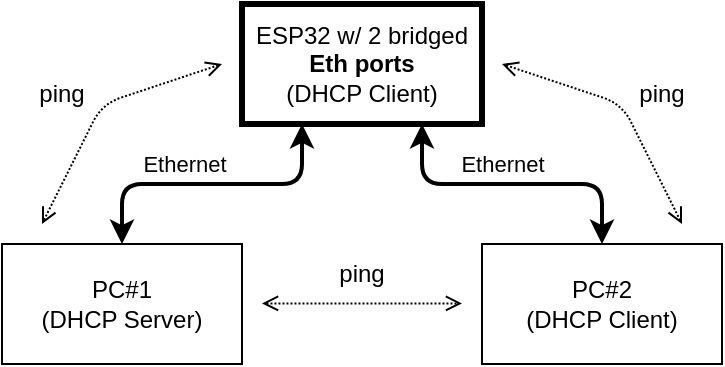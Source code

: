 <mxfile>
    <diagram id="qvqIMWZhLYQI7_66ceEl" name="Page-1">
        <mxGraphModel dx="866" dy="367" grid="1" gridSize="10" guides="1" tooltips="1" connect="1" arrows="1" fold="1" page="1" pageScale="1" pageWidth="850" pageHeight="1100" background="none" math="0" shadow="0">
            <root>
                <mxCell id="0"/>
                <mxCell id="1" parent="0"/>
                <mxCell id="2" value="ESP32 w/ 2 bridged &lt;b&gt;Eth ports&lt;/b&gt;&lt;br&gt;(DHCP Client)" style="rounded=0;whiteSpace=wrap;html=1;strokeWidth=3;" parent="1" vertex="1">
                    <mxGeometry x="280" y="160" width="120" height="60" as="geometry"/>
                </mxCell>
                <mxCell id="5" style="edgeStyle=orthogonalEdgeStyle;html=1;exitX=0.5;exitY=0;exitDx=0;exitDy=0;entryX=0.25;entryY=1;entryDx=0;entryDy=0;startArrow=classic;startFill=1;strokeWidth=2;" parent="1" source="3" target="2" edge="1">
                    <mxGeometry relative="1" as="geometry"/>
                </mxCell>
                <mxCell id="15" value="Ethernet" style="edgeLabel;html=1;align=center;verticalAlign=middle;resizable=0;points=[];" parent="5" vertex="1" connectable="0">
                    <mxGeometry x="-0.29" y="-1" relative="1" as="geometry">
                        <mxPoint x="7" y="-11" as="offset"/>
                    </mxGeometry>
                </mxCell>
                <mxCell id="3" value="PC#1&lt;br&gt;(DHCP Server)" style="rounded=0;whiteSpace=wrap;html=1;" parent="1" vertex="1">
                    <mxGeometry x="160" y="280" width="120" height="60" as="geometry"/>
                </mxCell>
                <mxCell id="6" style="edgeStyle=orthogonalEdgeStyle;html=1;exitX=0.5;exitY=0;exitDx=0;exitDy=0;entryX=0.75;entryY=1;entryDx=0;entryDy=0;startArrow=classic;startFill=1;strokeWidth=2;" parent="1" source="4" target="2" edge="1">
                    <mxGeometry relative="1" as="geometry"/>
                </mxCell>
                <mxCell id="14" value="Ethernet" style="edgeLabel;html=1;align=center;verticalAlign=middle;resizable=0;points=[];" parent="6" vertex="1" connectable="0">
                    <mxGeometry x="0.187" y="-4" relative="1" as="geometry">
                        <mxPoint x="9" y="-6" as="offset"/>
                    </mxGeometry>
                </mxCell>
                <mxCell id="4" value="PC#2&lt;br&gt;(DHCP Client)" style="rounded=0;whiteSpace=wrap;html=1;" parent="1" vertex="1">
                    <mxGeometry x="400" y="280" width="120" height="60" as="geometry"/>
                </mxCell>
                <mxCell id="7" value="" style="endArrow=open;startArrow=open;html=1;startFill=0;endFill=0;dashed=1;dashPattern=1 1;" parent="1" edge="1">
                    <mxGeometry width="50" height="50" relative="1" as="geometry">
                        <mxPoint x="290" y="309.71" as="sourcePoint"/>
                        <mxPoint x="390" y="309.71" as="targetPoint"/>
                        <Array as="points">
                            <mxPoint x="340" y="309.71"/>
                        </Array>
                    </mxGeometry>
                </mxCell>
                <mxCell id="8" value="" style="endArrow=open;startArrow=open;html=1;startFill=0;endFill=0;dashed=1;dashPattern=1 1;" parent="1" edge="1">
                    <mxGeometry width="50" height="50" relative="1" as="geometry">
                        <mxPoint x="180" y="270" as="sourcePoint"/>
                        <mxPoint x="270" y="190" as="targetPoint"/>
                        <Array as="points">
                            <mxPoint x="210" y="210"/>
                        </Array>
                    </mxGeometry>
                </mxCell>
                <mxCell id="9" value="" style="endArrow=open;startArrow=open;html=1;startFill=0;endFill=0;dashed=1;dashPattern=1 1;" parent="1" edge="1">
                    <mxGeometry width="50" height="50" relative="1" as="geometry">
                        <mxPoint x="410" y="190" as="sourcePoint"/>
                        <mxPoint x="500" y="270" as="targetPoint"/>
                        <Array as="points">
                            <mxPoint x="470" y="210"/>
                        </Array>
                    </mxGeometry>
                </mxCell>
                <mxCell id="11" value="ping" style="text;html=1;strokeColor=none;fillColor=none;align=center;verticalAlign=middle;whiteSpace=wrap;rounded=0;" parent="1" vertex="1">
                    <mxGeometry x="160" y="190" width="60" height="30" as="geometry"/>
                </mxCell>
                <mxCell id="12" value="ping" style="text;html=1;strokeColor=none;fillColor=none;align=center;verticalAlign=middle;whiteSpace=wrap;rounded=0;" parent="1" vertex="1">
                    <mxGeometry x="460" y="190" width="60" height="30" as="geometry"/>
                </mxCell>
                <mxCell id="13" value="ping" style="text;html=1;strokeColor=none;fillColor=none;align=center;verticalAlign=middle;whiteSpace=wrap;rounded=0;" parent="1" vertex="1">
                    <mxGeometry x="310" y="280" width="60" height="30" as="geometry"/>
                </mxCell>
            </root>
        </mxGraphModel>
    </diagram>
</mxfile>

